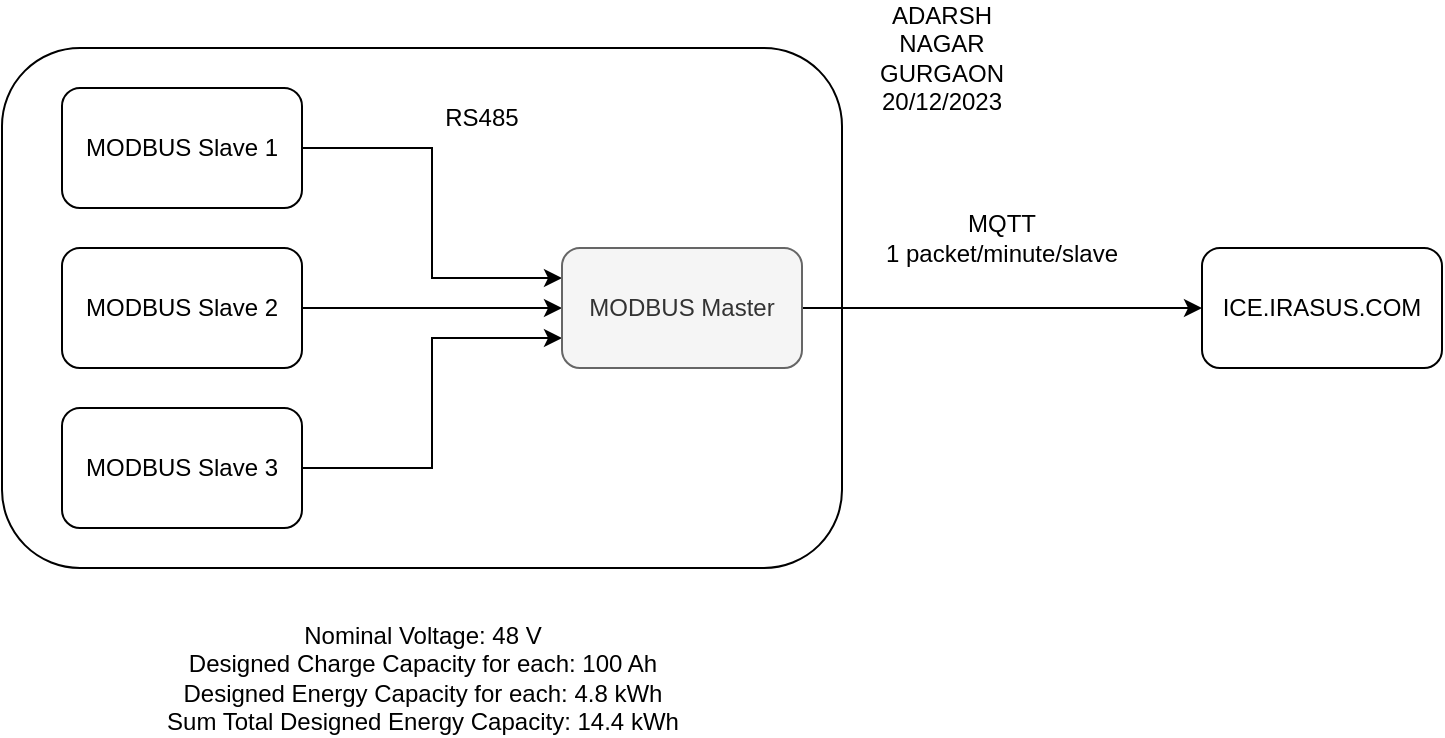 <mxfile version="24.7.6" pages="7">
  <diagram name="Page-1" id="3QhhGxkBQpz5psAdcptJ">
    <mxGraphModel dx="994" dy="552" grid="1" gridSize="10" guides="1" tooltips="1" connect="1" arrows="1" fold="1" page="1" pageScale="1" pageWidth="850" pageHeight="1100" math="0" shadow="0">
      <root>
        <mxCell id="0" />
        <mxCell id="1" parent="0" />
        <mxCell id="v6xqOVE8eYJKhtxrETZO-12" value="" style="rounded=1;whiteSpace=wrap;html=1;" parent="1" vertex="1">
          <mxGeometry x="70" y="40" width="420" height="260" as="geometry" />
        </mxCell>
        <mxCell id="v6xqOVE8eYJKhtxrETZO-6" style="edgeStyle=orthogonalEdgeStyle;rounded=0;orthogonalLoop=1;jettySize=auto;html=1;exitX=1;exitY=0.5;exitDx=0;exitDy=0;entryX=0;entryY=0.25;entryDx=0;entryDy=0;" parent="1" source="v6xqOVE8eYJKhtxrETZO-1" target="v6xqOVE8eYJKhtxrETZO-5" edge="1">
          <mxGeometry relative="1" as="geometry" />
        </mxCell>
        <mxCell id="v6xqOVE8eYJKhtxrETZO-1" value="MODBUS Slave 1" style="rounded=1;whiteSpace=wrap;html=1;" parent="1" vertex="1">
          <mxGeometry x="100" y="60" width="120" height="60" as="geometry" />
        </mxCell>
        <mxCell id="v6xqOVE8eYJKhtxrETZO-7" style="edgeStyle=orthogonalEdgeStyle;rounded=0;orthogonalLoop=1;jettySize=auto;html=1;exitX=1;exitY=0.5;exitDx=0;exitDy=0;entryX=0;entryY=0.5;entryDx=0;entryDy=0;" parent="1" source="v6xqOVE8eYJKhtxrETZO-2" target="v6xqOVE8eYJKhtxrETZO-5" edge="1">
          <mxGeometry relative="1" as="geometry" />
        </mxCell>
        <mxCell id="v6xqOVE8eYJKhtxrETZO-2" value="MODBUS Slave 2" style="rounded=1;whiteSpace=wrap;html=1;" parent="1" vertex="1">
          <mxGeometry x="100" y="140" width="120" height="60" as="geometry" />
        </mxCell>
        <mxCell id="v6xqOVE8eYJKhtxrETZO-8" style="edgeStyle=orthogonalEdgeStyle;rounded=0;orthogonalLoop=1;jettySize=auto;html=1;exitX=1;exitY=0.5;exitDx=0;exitDy=0;entryX=0;entryY=0.75;entryDx=0;entryDy=0;" parent="1" source="v6xqOVE8eYJKhtxrETZO-3" target="v6xqOVE8eYJKhtxrETZO-5" edge="1">
          <mxGeometry relative="1" as="geometry" />
        </mxCell>
        <mxCell id="v6xqOVE8eYJKhtxrETZO-3" value="MODBUS Slave 3" style="rounded=1;whiteSpace=wrap;html=1;" parent="1" vertex="1">
          <mxGeometry x="100" y="220" width="120" height="60" as="geometry" />
        </mxCell>
        <mxCell id="v6xqOVE8eYJKhtxrETZO-4" value="&lt;div&gt;Nominal Voltage: 48 V&lt;/div&gt;&lt;div&gt;Designed Charge Capacity for each: 100 Ah&lt;br&gt;Designed Energy Capacity for each: 4.8 kWh&lt;br&gt;Sum Total Designed Energy Capacity: 14.4 kWh&lt;br&gt;&lt;/div&gt;" style="text;html=1;strokeColor=none;fillColor=none;align=center;verticalAlign=middle;whiteSpace=wrap;rounded=0;" parent="1" vertex="1">
          <mxGeometry x="142.5" y="340" width="275" height="30" as="geometry" />
        </mxCell>
        <mxCell id="v6xqOVE8eYJKhtxrETZO-14" style="edgeStyle=orthogonalEdgeStyle;rounded=0;orthogonalLoop=1;jettySize=auto;html=1;exitX=1;exitY=0.5;exitDx=0;exitDy=0;entryX=0;entryY=0.5;entryDx=0;entryDy=0;" parent="1" source="v6xqOVE8eYJKhtxrETZO-5" target="v6xqOVE8eYJKhtxrETZO-13" edge="1">
          <mxGeometry relative="1" as="geometry" />
        </mxCell>
        <mxCell id="v6xqOVE8eYJKhtxrETZO-5" value="MODBUS Master" style="rounded=1;whiteSpace=wrap;html=1;fillColor=#f5f5f5;fontColor=#333333;strokeColor=#666666;" parent="1" vertex="1">
          <mxGeometry x="350" y="140" width="120" height="60" as="geometry" />
        </mxCell>
        <mxCell id="v6xqOVE8eYJKhtxrETZO-9" value="ADARSH NAGAR GURGAON&lt;br&gt;20/12/2023" style="text;html=1;strokeColor=none;fillColor=none;align=center;verticalAlign=middle;whiteSpace=wrap;rounded=0;" parent="1" vertex="1">
          <mxGeometry x="510" y="30" width="60" height="30" as="geometry" />
        </mxCell>
        <mxCell id="v6xqOVE8eYJKhtxrETZO-10" value="RS485" style="text;html=1;strokeColor=none;fillColor=none;align=center;verticalAlign=middle;whiteSpace=wrap;rounded=0;" parent="1" vertex="1">
          <mxGeometry x="280" y="60" width="60" height="30" as="geometry" />
        </mxCell>
        <mxCell id="v6xqOVE8eYJKhtxrETZO-11" value="MQTT&lt;br&gt;1 packet/minute/slave" style="text;html=1;strokeColor=none;fillColor=none;align=center;verticalAlign=middle;whiteSpace=wrap;rounded=0;" parent="1" vertex="1">
          <mxGeometry x="510" y="120" width="120" height="30" as="geometry" />
        </mxCell>
        <mxCell id="v6xqOVE8eYJKhtxrETZO-13" value="ICE.IRASUS.COM" style="rounded=1;whiteSpace=wrap;html=1;" parent="1" vertex="1">
          <mxGeometry x="670" y="140" width="120" height="60" as="geometry" />
        </mxCell>
      </root>
    </mxGraphModel>
  </diagram>
  <diagram id="GKj7Nem_HJM6tvue51V9" name="Page-2">
    <mxGraphModel dx="1050" dy="670" grid="1" gridSize="10" guides="1" tooltips="1" connect="1" arrows="1" fold="1" page="1" pageScale="1" pageWidth="850" pageHeight="1100" math="0" shadow="0">
      <root>
        <mxCell id="0" />
        <mxCell id="1" parent="0" />
        <mxCell id="guxD2Hsc-6KWcqcvzoBs-4" style="edgeStyle=orthogonalEdgeStyle;rounded=0;orthogonalLoop=1;jettySize=auto;html=1;exitX=1;exitY=0.5;exitDx=0;exitDy=0;entryX=0;entryY=0.5;entryDx=0;entryDy=0;" parent="1" source="guxD2Hsc-6KWcqcvzoBs-1" target="guxD2Hsc-6KWcqcvzoBs-2" edge="1">
          <mxGeometry relative="1" as="geometry" />
        </mxCell>
        <mxCell id="guxD2Hsc-6KWcqcvzoBs-11" style="edgeStyle=orthogonalEdgeStyle;rounded=0;orthogonalLoop=1;jettySize=auto;html=1;exitX=0.5;exitY=1;exitDx=0;exitDy=0;entryX=0;entryY=0.5;entryDx=0;entryDy=0;" parent="1" source="guxD2Hsc-6KWcqcvzoBs-1" target="guxD2Hsc-6KWcqcvzoBs-8" edge="1">
          <mxGeometry relative="1" as="geometry" />
        </mxCell>
        <mxCell id="guxD2Hsc-6KWcqcvzoBs-12" style="edgeStyle=orthogonalEdgeStyle;rounded=0;orthogonalLoop=1;jettySize=auto;html=1;exitX=0.25;exitY=1;exitDx=0;exitDy=0;entryX=0;entryY=0.5;entryDx=0;entryDy=0;" parent="1" source="guxD2Hsc-6KWcqcvzoBs-1" target="guxD2Hsc-6KWcqcvzoBs-10" edge="1">
          <mxGeometry relative="1" as="geometry" />
        </mxCell>
        <mxCell id="guxD2Hsc-6KWcqcvzoBs-1" value="Home Page:&lt;br&gt;&lt;ol&gt;&lt;li&gt;Count of assets by category&lt;br&gt;&lt;/li&gt;&lt;li&gt;Global Status Indicators&lt;/li&gt;&lt;li&gt;Faults&lt;/li&gt;&lt;li&gt;Map Locations&lt;/li&gt;&lt;li&gt;FILTERING&lt;br&gt;&lt;/li&gt;&lt;/ol&gt;" style="rounded=1;whiteSpace=wrap;html=1;" parent="1" vertex="1">
          <mxGeometry x="40" y="40" width="240" height="140" as="geometry" />
        </mxCell>
        <mxCell id="guxD2Hsc-6KWcqcvzoBs-6" style="edgeStyle=orthogonalEdgeStyle;rounded=0;orthogonalLoop=1;jettySize=auto;html=1;exitX=1;exitY=0.5;exitDx=0;exitDy=0;" parent="1" source="guxD2Hsc-6KWcqcvzoBs-2" target="guxD2Hsc-6KWcqcvzoBs-3" edge="1">
          <mxGeometry relative="1" as="geometry" />
        </mxCell>
        <mxCell id="guxD2Hsc-6KWcqcvzoBs-2" value="Individual Site" style="rounded=1;whiteSpace=wrap;html=1;" parent="1" vertex="1">
          <mxGeometry x="425" y="80" width="120" height="60" as="geometry" />
        </mxCell>
        <mxCell id="guxD2Hsc-6KWcqcvzoBs-3" value="Individual Battery Pack" style="rounded=1;whiteSpace=wrap;html=1;" parent="1" vertex="1">
          <mxGeometry x="630" y="80" width="120" height="60" as="geometry" />
        </mxCell>
        <mxCell id="guxD2Hsc-6KWcqcvzoBs-5" value="Outlier/Anomaly Detection" style="text;html=1;strokeColor=none;fillColor=none;align=center;verticalAlign=middle;whiteSpace=wrap;rounded=0;" parent="1" vertex="1">
          <mxGeometry x="320" y="70" width="60" height="30" as="geometry" />
        </mxCell>
        <mxCell id="guxD2Hsc-6KWcqcvzoBs-7" value="Drill-down" style="text;html=1;strokeColor=none;fillColor=none;align=center;verticalAlign=middle;whiteSpace=wrap;rounded=0;" parent="1" vertex="1">
          <mxGeometry x="560" y="80" width="60" height="30" as="geometry" />
        </mxCell>
        <mxCell id="guxD2Hsc-6KWcqcvzoBs-8" value="Global KPIs" style="rounded=1;whiteSpace=wrap;html=1;fillColor=#f5f5f5;fontColor=#333333;strokeColor=#666666;" parent="1" vertex="1">
          <mxGeometry x="220" y="210" width="120" height="60" as="geometry" />
        </mxCell>
        <mxCell id="guxD2Hsc-6KWcqcvzoBs-10" value="Analytical Outcomes &amp;amp; Inferences" style="rounded=1;whiteSpace=wrap;html=1;" parent="1" vertex="1">
          <mxGeometry x="220" y="290" width="120" height="60" as="geometry" />
        </mxCell>
      </root>
    </mxGraphModel>
  </diagram>
  <diagram id="7q1kEg9Vus0ldqVdGQCq" name="Page-3">
    <mxGraphModel dx="1050" dy="670" grid="1" gridSize="10" guides="1" tooltips="1" connect="1" arrows="1" fold="1" page="1" pageScale="1" pageWidth="850" pageHeight="1100" math="0" shadow="0">
      <root>
        <mxCell id="0" />
        <mxCell id="1" parent="0" />
        <mxCell id="iCmANJcciemdWOPqdZu--9" style="edgeStyle=orthogonalEdgeStyle;rounded=0;orthogonalLoop=1;jettySize=auto;html=1;exitX=1;exitY=0.5;exitDx=0;exitDy=0;entryX=0;entryY=0.5;entryDx=0;entryDy=0;" edge="1" parent="1" source="iCmANJcciemdWOPqdZu--1" target="iCmANJcciemdWOPqdZu--8">
          <mxGeometry relative="1" as="geometry" />
        </mxCell>
        <mxCell id="iCmANJcciemdWOPqdZu--1" value="snipeit__company" style="rounded=1;whiteSpace=wrap;html=1;" vertex="1" parent="1">
          <mxGeometry x="40" y="40" width="140" height="60" as="geometry" />
        </mxCell>
        <mxCell id="iCmANJcciemdWOPqdZu--16" style="edgeStyle=orthogonalEdgeStyle;rounded=0;orthogonalLoop=1;jettySize=auto;html=1;exitX=1;exitY=0.5;exitDx=0;exitDy=0;entryX=0;entryY=0.5;entryDx=0;entryDy=0;" edge="1" parent="1" source="iCmANJcciemdWOPqdZu--2" target="iCmANJcciemdWOPqdZu--11">
          <mxGeometry relative="1" as="geometry" />
        </mxCell>
        <mxCell id="iCmANJcciemdWOPqdZu--2" value="snipeit__license" style="rounded=1;whiteSpace=wrap;html=1;" vertex="1" parent="1">
          <mxGeometry x="40" y="140" width="140" height="60" as="geometry" />
        </mxCell>
        <mxCell id="iCmANJcciemdWOPqdZu--17" style="edgeStyle=orthogonalEdgeStyle;rounded=0;orthogonalLoop=1;jettySize=auto;html=1;exitX=1;exitY=0.5;exitDx=0;exitDy=0;" edge="1" parent="1" source="iCmANJcciemdWOPqdZu--3" target="iCmANJcciemdWOPqdZu--12">
          <mxGeometry relative="1" as="geometry" />
        </mxCell>
        <mxCell id="iCmANJcciemdWOPqdZu--3" value="snipeit__location" style="rounded=1;whiteSpace=wrap;html=1;" vertex="1" parent="1">
          <mxGeometry x="40" y="240" width="140" height="60" as="geometry" />
        </mxCell>
        <mxCell id="iCmANJcciemdWOPqdZu--18" style="edgeStyle=orthogonalEdgeStyle;rounded=0;orthogonalLoop=1;jettySize=auto;html=1;exitX=1;exitY=0.5;exitDx=0;exitDy=0;entryX=0;entryY=0.5;entryDx=0;entryDy=0;" edge="1" parent="1" source="iCmANJcciemdWOPqdZu--4" target="iCmANJcciemdWOPqdZu--13">
          <mxGeometry relative="1" as="geometry" />
        </mxCell>
        <mxCell id="iCmANJcciemdWOPqdZu--4" value="snipeit__manufacturer" style="rounded=1;whiteSpace=wrap;html=1;" vertex="1" parent="1">
          <mxGeometry x="40" y="340" width="140" height="60" as="geometry" />
        </mxCell>
        <mxCell id="iCmANJcciemdWOPqdZu--19" style="edgeStyle=orthogonalEdgeStyle;rounded=0;orthogonalLoop=1;jettySize=auto;html=1;exitX=1;exitY=0.5;exitDx=0;exitDy=0;entryX=0;entryY=0.5;entryDx=0;entryDy=0;" edge="1" parent="1" source="iCmANJcciemdWOPqdZu--5" target="iCmANJcciemdWOPqdZu--14">
          <mxGeometry relative="1" as="geometry" />
        </mxCell>
        <mxCell id="iCmANJcciemdWOPqdZu--5" value="snipeit__model" style="rounded=1;whiteSpace=wrap;html=1;" vertex="1" parent="1">
          <mxGeometry x="40" y="440" width="140" height="60" as="geometry" />
        </mxCell>
        <mxCell id="iCmANJcciemdWOPqdZu--20" style="edgeStyle=orthogonalEdgeStyle;rounded=0;orthogonalLoop=1;jettySize=auto;html=1;exitX=1;exitY=0.5;exitDx=0;exitDy=0;entryX=0;entryY=0.5;entryDx=0;entryDy=0;" edge="1" parent="1" source="iCmANJcciemdWOPqdZu--6" target="iCmANJcciemdWOPqdZu--15">
          <mxGeometry relative="1" as="geometry" />
        </mxCell>
        <mxCell id="iCmANJcciemdWOPqdZu--6" value="snipeit__supplier" style="rounded=1;whiteSpace=wrap;html=1;" vertex="1" parent="1">
          <mxGeometry x="40" y="540" width="140" height="60" as="geometry" />
        </mxCell>
        <mxCell id="iCmANJcciemdWOPqdZu--7" value="Tables in goodenough schema" style="text;html=1;align=center;verticalAlign=middle;whiteSpace=wrap;rounded=0;" vertex="1" parent="1">
          <mxGeometry x="20" width="180" height="30" as="geometry" />
        </mxCell>
        <mxCell id="iCmANJcciemdWOPqdZu--8" value="companies" style="rounded=1;whiteSpace=wrap;html=1;" vertex="1" parent="1">
          <mxGeometry x="400" y="40" width="120" height="60" as="geometry" />
        </mxCell>
        <mxCell id="iCmANJcciemdWOPqdZu--10" value="Trigger to insert into MariaDB foreign table" style="text;html=1;align=center;verticalAlign=middle;whiteSpace=wrap;rounded=0;" vertex="1" parent="1">
          <mxGeometry x="220" y="30" width="140" height="30" as="geometry" />
        </mxCell>
        <mxCell id="iCmANJcciemdWOPqdZu--11" value="license" style="rounded=1;whiteSpace=wrap;html=1;" vertex="1" parent="1">
          <mxGeometry x="400" y="140" width="120" height="60" as="geometry" />
        </mxCell>
        <mxCell id="iCmANJcciemdWOPqdZu--12" value="location" style="rounded=1;whiteSpace=wrap;html=1;" vertex="1" parent="1">
          <mxGeometry x="400" y="240" width="120" height="60" as="geometry" />
        </mxCell>
        <mxCell id="iCmANJcciemdWOPqdZu--13" value="manufacturer" style="rounded=1;whiteSpace=wrap;html=1;" vertex="1" parent="1">
          <mxGeometry x="400" y="340" width="120" height="60" as="geometry" />
        </mxCell>
        <mxCell id="iCmANJcciemdWOPqdZu--14" value="model" style="rounded=1;whiteSpace=wrap;html=1;" vertex="1" parent="1">
          <mxGeometry x="400" y="440" width="120" height="60" as="geometry" />
        </mxCell>
        <mxCell id="iCmANJcciemdWOPqdZu--15" value="supplier" style="rounded=1;whiteSpace=wrap;html=1;" vertex="1" parent="1">
          <mxGeometry x="400" y="540" width="120" height="60" as="geometry" />
        </mxCell>
        <mxCell id="iCmANJcciemdWOPqdZu--24" style="edgeStyle=orthogonalEdgeStyle;rounded=0;orthogonalLoop=1;jettySize=auto;html=1;exitX=1;exitY=0.25;exitDx=0;exitDy=0;entryX=0;entryY=0.5;entryDx=0;entryDy=0;" edge="1" parent="1" source="iCmANJcciemdWOPqdZu--21" target="iCmANJcciemdWOPqdZu--22">
          <mxGeometry relative="1" as="geometry" />
        </mxCell>
        <mxCell id="iCmANJcciemdWOPqdZu--25" style="edgeStyle=orthogonalEdgeStyle;rounded=0;orthogonalLoop=1;jettySize=auto;html=1;exitX=1;exitY=0.75;exitDx=0;exitDy=0;entryX=0;entryY=0.5;entryDx=0;entryDy=0;" edge="1" parent="1" source="iCmANJcciemdWOPqdZu--21" target="iCmANJcciemdWOPqdZu--23">
          <mxGeometry relative="1" as="geometry" />
        </mxCell>
        <mxCell id="iCmANJcciemdWOPqdZu--21" value="position_tracker" style="rounded=1;whiteSpace=wrap;html=1;" vertex="1" parent="1">
          <mxGeometry x="50" y="680" width="120" height="60" as="geometry" />
        </mxCell>
        <mxCell id="iCmANJcciemdWOPqdZu--22" value="Snipe-IT foreign table &quot;assets&quot;" style="rounded=1;whiteSpace=wrap;html=1;" vertex="1" parent="1">
          <mxGeometry x="390" y="640" width="140" height="60" as="geometry" />
        </mxCell>
        <mxCell id="iCmANJcciemdWOPqdZu--23" value="Traccar table &quot;tc_devices&quot;" style="rounded=1;whiteSpace=wrap;html=1;" vertex="1" parent="1">
          <mxGeometry x="390" y="720" width="140" height="60" as="geometry" />
        </mxCell>
        <mxCell id="iCmANJcciemdWOPqdZu--26" value="Default Configurations table" style="rounded=1;whiteSpace=wrap;html=1;" vertex="1" parent="1">
          <mxGeometry x="230" y="600" width="120" height="60" as="geometry" />
        </mxCell>
        <mxCell id="iCmANJcciemdWOPqdZu--31" style="edgeStyle=orthogonalEdgeStyle;rounded=0;orthogonalLoop=1;jettySize=auto;html=1;exitX=1;exitY=0.25;exitDx=0;exitDy=0;" edge="1" parent="1" source="iCmANJcciemdWOPqdZu--27" target="iCmANJcciemdWOPqdZu--29">
          <mxGeometry relative="1" as="geometry" />
        </mxCell>
        <mxCell id="iCmANJcciemdWOPqdZu--32" style="edgeStyle=orthogonalEdgeStyle;rounded=0;orthogonalLoop=1;jettySize=auto;html=1;exitX=1;exitY=0.75;exitDx=0;exitDy=0;" edge="1" parent="1" source="iCmANJcciemdWOPqdZu--27" target="iCmANJcciemdWOPqdZu--30">
          <mxGeometry relative="1" as="geometry" />
        </mxCell>
        <mxCell id="iCmANJcciemdWOPqdZu--34" style="edgeStyle=orthogonalEdgeStyle;rounded=0;orthogonalLoop=1;jettySize=auto;html=1;exitX=1;exitY=0.5;exitDx=0;exitDy=0;" edge="1" parent="1" source="iCmANJcciemdWOPqdZu--27" target="iCmANJcciemdWOPqdZu--33">
          <mxGeometry relative="1" as="geometry" />
        </mxCell>
        <mxCell id="iCmANJcciemdWOPqdZu--27" value="position_tracker__battery_pack" style="rounded=1;whiteSpace=wrap;html=1;" vertex="1" parent="1">
          <mxGeometry x="50" y="860" width="190" height="60" as="geometry" />
        </mxCell>
        <mxCell id="iCmANJcciemdWOPqdZu--29" value="Snipe-IT foreign table &quot;assets&quot;" style="rounded=1;whiteSpace=wrap;html=1;" vertex="1" parent="1">
          <mxGeometry x="390" y="820" width="140" height="60" as="geometry" />
        </mxCell>
        <mxCell id="iCmANJcciemdWOPqdZu--30" value="Traccar table &quot;tc_devices&quot;" style="rounded=1;whiteSpace=wrap;html=1;" vertex="1" parent="1">
          <mxGeometry x="390" y="900" width="140" height="60" as="geometry" />
        </mxCell>
        <mxCell id="iCmANJcciemdWOPqdZu--33" value="mapping history table for position_tracker &amp;amp; battery_pack" style="rounded=1;whiteSpace=wrap;html=1;" vertex="1" parent="1">
          <mxGeometry x="560" y="860" width="120" height="60" as="geometry" />
        </mxCell>
        <mxCell id="iCmANJcciemdWOPqdZu--35" value="battery_pack__vehicle and others" style="text;html=1;align=center;verticalAlign=middle;whiteSpace=wrap;rounded=0;" vertex="1" parent="1">
          <mxGeometry x="72.5" y="990" width="145" height="30" as="geometry" />
        </mxCell>
      </root>
    </mxGraphModel>
  </diagram>
  <diagram id="nlnc8Hm8OArvhj9-tszB" name="Page-4">
    <mxGraphModel dx="994" dy="547" grid="1" gridSize="10" guides="1" tooltips="1" connect="1" arrows="1" fold="1" page="1" pageScale="1" pageWidth="850" pageHeight="1100" math="0" shadow="0">
      <root>
        <mxCell id="0" />
        <mxCell id="1" parent="0" />
        <mxCell id="kIcqFIjKp9ICW_rgXEp5-4" style="edgeStyle=orthogonalEdgeStyle;rounded=0;orthogonalLoop=1;jettySize=auto;html=1;exitX=1;exitY=0.5;exitDx=0;exitDy=0;" parent="1" source="kIcqFIjKp9ICW_rgXEp5-1" target="kIcqFIjKp9ICW_rgXEp5-2" edge="1">
          <mxGeometry relative="1" as="geometry" />
        </mxCell>
        <mxCell id="kIcqFIjKp9ICW_rgXEp5-1" value="Vehicle OBD-II ports" style="rounded=1;whiteSpace=wrap;html=1;" parent="1" vertex="1">
          <mxGeometry x="40" y="40" width="120" height="60" as="geometry" />
        </mxCell>
        <mxCell id="kIcqFIjKp9ICW_rgXEp5-6" style="edgeStyle=orthogonalEdgeStyle;rounded=0;orthogonalLoop=1;jettySize=auto;html=1;exitX=1;exitY=0.5;exitDx=0;exitDy=0;" parent="1" source="kIcqFIjKp9ICW_rgXEp5-2" target="kIcqFIjKp9ICW_rgXEp5-5" edge="1">
          <mxGeometry relative="1" as="geometry" />
        </mxCell>
        <mxCell id="kIcqFIjKp9ICW_rgXEp5-2" value="TrakMate TCU500" style="rounded=1;whiteSpace=wrap;html=1;" parent="1" vertex="1">
          <mxGeometry x="240" y="40" width="120" height="60" as="geometry" />
        </mxCell>
        <mxCell id="kIcqFIjKp9ICW_rgXEp5-3" value="Filtering of CAN IDs" style="text;html=1;align=center;verticalAlign=middle;whiteSpace=wrap;rounded=0;" parent="1" vertex="1">
          <mxGeometry x="270" y="120" width="60" height="30" as="geometry" />
        </mxCell>
        <mxCell id="kIcqFIjKp9ICW_rgXEp5-5" value="ecobolt.jbmgroup.com" style="rounded=1;whiteSpace=wrap;html=1;" parent="1" vertex="1">
          <mxGeometry x="440" y="40" width="150" height="60" as="geometry" />
        </mxCell>
      </root>
    </mxGraphModel>
  </diagram>
  <diagram id="rW48HQzG67SasXG7nA6l" name="Page-5">
    <mxGraphModel dx="994" dy="547" grid="1" gridSize="10" guides="1" tooltips="1" connect="1" arrows="1" fold="1" page="1" pageScale="1" pageWidth="850" pageHeight="1100" math="0" shadow="0">
      <root>
        <mxCell id="0" />
        <mxCell id="1" parent="0" />
        <mxCell id="0L_P0J7YJ_paLRAZy7a3-3" style="edgeStyle=orthogonalEdgeStyle;rounded=0;orthogonalLoop=1;jettySize=auto;html=1;exitX=1;exitY=0.5;exitDx=0;exitDy=0;entryX=0;entryY=0.5;entryDx=0;entryDy=0;" edge="1" parent="1" source="0L_P0J7YJ_paLRAZy7a3-1" target="0L_P0J7YJ_paLRAZy7a3-2">
          <mxGeometry relative="1" as="geometry" />
        </mxCell>
        <mxCell id="0L_P0J7YJ_paLRAZy7a3-1" value="Client SPOC sends information related to an issue" style="rounded=1;whiteSpace=wrap;html=1;" vertex="1" parent="1">
          <mxGeometry x="40" y="40" width="120" height="60" as="geometry" />
        </mxCell>
        <mxCell id="0L_P0J7YJ_paLRAZy7a3-5" style="edgeStyle=orthogonalEdgeStyle;rounded=0;orthogonalLoop=1;jettySize=auto;html=1;exitX=1;exitY=0.5;exitDx=0;exitDy=0;" edge="1" parent="1" source="0L_P0J7YJ_paLRAZy7a3-2" target="0L_P0J7YJ_paLRAZy7a3-4">
          <mxGeometry relative="1" as="geometry" />
        </mxCell>
        <mxCell id="0L_P0J7YJ_paLRAZy7a3-2" value="Irasus will create a new ticket and evaluate the information provided" style="rounded=1;whiteSpace=wrap;html=1;" vertex="1" parent="1">
          <mxGeometry x="240" y="40" width="120" height="60" as="geometry" />
        </mxCell>
        <mxCell id="0L_P0J7YJ_paLRAZy7a3-8" style="edgeStyle=orthogonalEdgeStyle;rounded=0;orthogonalLoop=1;jettySize=auto;html=1;exitX=0.5;exitY=1;exitDx=0;exitDy=0;entryX=0.5;entryY=0;entryDx=0;entryDy=0;" edge="1" parent="1" source="0L_P0J7YJ_paLRAZy7a3-4" target="0L_P0J7YJ_paLRAZy7a3-7">
          <mxGeometry relative="1" as="geometry" />
        </mxCell>
        <mxCell id="0L_P0J7YJ_paLRAZy7a3-12" style="edgeStyle=orthogonalEdgeStyle;rounded=0;orthogonalLoop=1;jettySize=auto;html=1;exitX=0.5;exitY=1;exitDx=0;exitDy=0;entryX=0.5;entryY=0;entryDx=0;entryDy=0;" edge="1" parent="1" source="0L_P0J7YJ_paLRAZy7a3-4" target="0L_P0J7YJ_paLRAZy7a3-11">
          <mxGeometry relative="1" as="geometry" />
        </mxCell>
        <mxCell id="0L_P0J7YJ_paLRAZy7a3-4" value="Once the information received is unambiguous, complete and accurate, the &quot;Issue Report&quot; shall be created. At this stage, Irasus will determine the relevant help topic" style="rounded=1;whiteSpace=wrap;html=1;" vertex="1" parent="1">
          <mxGeometry x="440" y="40" width="330" height="60" as="geometry" />
        </mxCell>
        <mxCell id="0L_P0J7YJ_paLRAZy7a3-6" value="Status = CREATED" style="text;html=1;align=center;verticalAlign=middle;whiteSpace=wrap;rounded=0;" vertex="1" parent="1">
          <mxGeometry x="370" y="100" width="60" height="30" as="geometry" />
        </mxCell>
        <mxCell id="0L_P0J7YJ_paLRAZy7a3-15" style="edgeStyle=orthogonalEdgeStyle;rounded=0;orthogonalLoop=1;jettySize=auto;html=1;exitX=0.5;exitY=1;exitDx=0;exitDy=0;" edge="1" parent="1" source="0L_P0J7YJ_paLRAZy7a3-7" target="0L_P0J7YJ_paLRAZy7a3-14">
          <mxGeometry relative="1" as="geometry" />
        </mxCell>
        <mxCell id="0L_P0J7YJ_paLRAZy7a3-7" value="Do RCA of the problem" style="rounded=1;whiteSpace=wrap;html=1;" vertex="1" parent="1">
          <mxGeometry x="440" y="240" width="120" height="60" as="geometry" />
        </mxCell>
        <mxCell id="0L_P0J7YJ_paLRAZy7a3-9" value="Status = INFO VERFIED" style="text;html=1;align=center;verticalAlign=middle;whiteSpace=wrap;rounded=0;" vertex="1" parent="1">
          <mxGeometry x="490" y="110" width="60" height="30" as="geometry" />
        </mxCell>
        <mxCell id="0L_P0J7YJ_paLRAZy7a3-10" value="Help Topic = &quot;Report a Problem&quot;" style="text;html=1;align=center;verticalAlign=middle;whiteSpace=wrap;rounded=0;" vertex="1" parent="1">
          <mxGeometry x="510" y="180" width="100" height="30" as="geometry" />
        </mxCell>
        <mxCell id="0L_P0J7YJ_paLRAZy7a3-18" style="edgeStyle=orthogonalEdgeStyle;rounded=0;orthogonalLoop=1;jettySize=auto;html=1;exitX=0.5;exitY=1;exitDx=0;exitDy=0;entryX=0.5;entryY=0;entryDx=0;entryDy=0;" edge="1" parent="1" source="0L_P0J7YJ_paLRAZy7a3-11" target="0L_P0J7YJ_paLRAZy7a3-17">
          <mxGeometry relative="1" as="geometry" />
        </mxCell>
        <mxCell id="0L_P0J7YJ_paLRAZy7a3-11" value="Do the activity mentioned in the ticket" style="rounded=1;whiteSpace=wrap;html=1;" vertex="1" parent="1">
          <mxGeometry x="660" y="240" width="120" height="60" as="geometry" />
        </mxCell>
        <mxCell id="0L_P0J7YJ_paLRAZy7a3-13" value="Help Topic = &quot;Support Tasks&quot;" style="text;html=1;align=center;verticalAlign=middle;whiteSpace=wrap;rounded=0;" vertex="1" parent="1">
          <mxGeometry x="640" y="180" width="60" height="30" as="geometry" />
        </mxCell>
        <mxCell id="0L_P0J7YJ_paLRAZy7a3-26" style="edgeStyle=orthogonalEdgeStyle;rounded=0;orthogonalLoop=1;jettySize=auto;html=1;exitX=0.5;exitY=1;exitDx=0;exitDy=0;entryX=0.5;entryY=0;entryDx=0;entryDy=0;" edge="1" parent="1" source="0L_P0J7YJ_paLRAZy7a3-14" target="0L_P0J7YJ_paLRAZy7a3-25">
          <mxGeometry relative="1" as="geometry" />
        </mxCell>
        <mxCell id="0L_P0J7YJ_paLRAZy7a3-14" value="Work on the resolution (track using Asana &amp;amp; GitHub)" style="rounded=1;whiteSpace=wrap;html=1;" vertex="1" parent="1">
          <mxGeometry x="440" y="400" width="120" height="60" as="geometry" />
        </mxCell>
        <mxCell id="0L_P0J7YJ_paLRAZy7a3-16" value="Status = R.C.A. COMPLETED" style="text;html=1;align=center;verticalAlign=middle;whiteSpace=wrap;rounded=0;" vertex="1" parent="1">
          <mxGeometry x="520" y="320" width="60" height="30" as="geometry" />
        </mxCell>
        <mxCell id="0L_P0J7YJ_paLRAZy7a3-20" style="edgeStyle=orthogonalEdgeStyle;rounded=0;orthogonalLoop=1;jettySize=auto;html=1;exitX=0.5;exitY=1;exitDx=0;exitDy=0;entryX=0.5;entryY=0;entryDx=0;entryDy=0;" edge="1" parent="1" source="0L_P0J7YJ_paLRAZy7a3-17" target="0L_P0J7YJ_paLRAZy7a3-19">
          <mxGeometry relative="1" as="geometry" />
        </mxCell>
        <mxCell id="0L_P0J7YJ_paLRAZy7a3-17" value="Internal verification of the activity completion" style="rounded=1;whiteSpace=wrap;html=1;" vertex="1" parent="1">
          <mxGeometry x="660" y="330" width="120" height="60" as="geometry" />
        </mxCell>
        <mxCell id="0L_P0J7YJ_paLRAZy7a3-23" style="edgeStyle=orthogonalEdgeStyle;rounded=0;orthogonalLoop=1;jettySize=auto;html=1;exitX=0.5;exitY=1;exitDx=0;exitDy=0;entryX=0.5;entryY=0;entryDx=0;entryDy=0;" edge="1" parent="1" source="0L_P0J7YJ_paLRAZy7a3-19" target="0L_P0J7YJ_paLRAZy7a3-22">
          <mxGeometry relative="1" as="geometry" />
        </mxCell>
        <mxCell id="0L_P0J7YJ_paLRAZy7a3-19" value="Inform the client SPOC of the completion" style="rounded=1;whiteSpace=wrap;html=1;" vertex="1" parent="1">
          <mxGeometry x="660" y="510" width="120" height="60" as="geometry" />
        </mxCell>
        <mxCell id="0L_P0J7YJ_paLRAZy7a3-21" value="Status = ACTIVITY COMPLETED" style="text;html=1;align=center;verticalAlign=middle;whiteSpace=wrap;rounded=0;" vertex="1" parent="1">
          <mxGeometry x="740" y="415" width="60" height="30" as="geometry" />
        </mxCell>
        <mxCell id="0L_P0J7YJ_paLRAZy7a3-22" value="Receive confirmation from the client SPOC of the closure" style="rounded=1;whiteSpace=wrap;html=1;" vertex="1" parent="1">
          <mxGeometry x="660" y="640" width="120" height="60" as="geometry" />
        </mxCell>
        <mxCell id="0L_P0J7YJ_paLRAZy7a3-24" value="Status = CLOSURE CONFIRMED" style="text;html=1;align=center;verticalAlign=middle;whiteSpace=wrap;rounded=0;" vertex="1" parent="1">
          <mxGeometry x="690" y="720" width="60" height="30" as="geometry" />
        </mxCell>
        <mxCell id="0L_P0J7YJ_paLRAZy7a3-30" style="edgeStyle=orthogonalEdgeStyle;rounded=0;orthogonalLoop=1;jettySize=auto;html=1;exitX=1;exitY=0.5;exitDx=0;exitDy=0;entryX=0;entryY=0.5;entryDx=0;entryDy=0;" edge="1" parent="1" source="0L_P0J7YJ_paLRAZy7a3-25" target="0L_P0J7YJ_paLRAZy7a3-19">
          <mxGeometry relative="1" as="geometry" />
        </mxCell>
        <mxCell id="0L_P0J7YJ_paLRAZy7a3-25" value="Internal verification of the problem resolution" style="rounded=1;whiteSpace=wrap;html=1;" vertex="1" parent="1">
          <mxGeometry x="440" y="510" width="120" height="60" as="geometry" />
        </mxCell>
        <mxCell id="0L_P0J7YJ_paLRAZy7a3-31" value="Status = ISSUE RESOLVED" style="text;html=1;align=center;verticalAlign=middle;whiteSpace=wrap;rounded=0;" vertex="1" parent="1">
          <mxGeometry x="570" y="560" width="60" height="30" as="geometry" />
        </mxCell>
      </root>
    </mxGraphModel>
  </diagram>
  <diagram id="wcKBGlI60sOiWoaF-ISU" name="Page-6">
    <mxGraphModel dx="994" dy="552" grid="1" gridSize="10" guides="1" tooltips="1" connect="1" arrows="1" fold="1" page="1" pageScale="1" pageWidth="850" pageHeight="1100" math="0" shadow="0">
      <root>
        <mxCell id="0" />
        <mxCell id="1" parent="0" />
        <mxCell id="CkFnUjtqZcCK2dlyxdUR-12" value="" style="group" vertex="1" connectable="0" parent="1">
          <mxGeometry x="20" y="20" width="360" height="300" as="geometry" />
        </mxCell>
        <mxCell id="CkFnUjtqZcCK2dlyxdUR-1" value="&lt;div&gt;&lt;i&gt;&lt;b&gt;IRASUS&#39;&lt;/b&gt;&lt;/i&gt;&lt;/div&gt;&lt;div&gt;&lt;i&gt;&lt;b&gt;IoT Platform&lt;/b&gt;&lt;/i&gt;&lt;/div&gt;" style="rounded=1;whiteSpace=wrap;html=1;fillColor=none;fontColor=#333333;strokeColor=none;" vertex="1" parent="CkFnUjtqZcCK2dlyxdUR-12">
          <mxGeometry x="120" width="120" height="60" as="geometry" />
        </mxCell>
        <mxCell id="CkFnUjtqZcCK2dlyxdUR-2" value="&lt;div&gt;&lt;b&gt;&lt;i&gt;Customer&#39;s&lt;/i&gt;&lt;/b&gt;&lt;/div&gt;&lt;div&gt;&lt;b&gt;&lt;i&gt;IoT Platform&lt;/i&gt;&lt;/b&gt;&lt;/div&gt;" style="rounded=1;whiteSpace=wrap;html=1;fillColor=none;strokeColor=none;fontColor=#333333;" vertex="1" parent="CkFnUjtqZcCK2dlyxdUR-12">
          <mxGeometry x="240" width="120" height="60" as="geometry" />
        </mxCell>
        <mxCell id="CkFnUjtqZcCK2dlyxdUR-3" value="&lt;div&gt;&lt;b&gt;&lt;i&gt;IRASUS&#39;&lt;/i&gt;&lt;/b&gt;&lt;/div&gt;&lt;div&gt;&lt;b&gt;&lt;i&gt;Telematics Hardware&lt;/i&gt;&lt;/b&gt;&lt;/div&gt;" style="rounded=1;whiteSpace=wrap;html=1;fillColor=none;fontColor=#333333;strokeColor=none;" vertex="1" parent="CkFnUjtqZcCK2dlyxdUR-12">
          <mxGeometry y="90" width="120" height="60" as="geometry" />
        </mxCell>
        <mxCell id="CkFnUjtqZcCK2dlyxdUR-4" value="&lt;font style=&quot;font-size: 16px;&quot;&gt;Model A&lt;/font&gt;" style="rounded=1;whiteSpace=wrap;html=1;fillColor=#60a917;strokeColor=#2D7600;fontColor=#ffffff;" vertex="1" parent="CkFnUjtqZcCK2dlyxdUR-12">
          <mxGeometry x="120" y="60" width="120" height="120" as="geometry" />
        </mxCell>
        <mxCell id="CkFnUjtqZcCK2dlyxdUR-5" value="&lt;font style=&quot;font-size: 16px;&quot;&gt;N/A&lt;/font&gt;" style="rounded=1;whiteSpace=wrap;html=1;strokeColor=default;dashed=1;" vertex="1" parent="CkFnUjtqZcCK2dlyxdUR-12">
          <mxGeometry x="240" y="60" width="120" height="120" as="geometry" />
        </mxCell>
        <mxCell id="CkFnUjtqZcCK2dlyxdUR-6" value="&lt;b&gt;&lt;i&gt;Customer&#39;s Telematics Hardware&lt;/i&gt;&lt;/b&gt;" style="rounded=1;whiteSpace=wrap;html=1;fillColor=none;fontColor=#333333;strokeColor=none;" vertex="1" parent="CkFnUjtqZcCK2dlyxdUR-12">
          <mxGeometry y="210" width="120" height="60" as="geometry" />
        </mxCell>
        <mxCell id="CkFnUjtqZcCK2dlyxdUR-7" value="&lt;font color=&quot;#ffffff&quot; style=&quot;font-size: 16px;&quot;&gt;Model B&lt;/font&gt;" style="rounded=1;whiteSpace=wrap;html=1;fillColor=#f0a30a;fontColor=#000000;strokeColor=#BD7000;" vertex="1" parent="CkFnUjtqZcCK2dlyxdUR-12">
          <mxGeometry x="120" y="180" width="120" height="120" as="geometry" />
        </mxCell>
        <mxCell id="CkFnUjtqZcCK2dlyxdUR-8" value="&lt;font style=&quot;font-size: 16px;&quot;&gt;Model C&lt;/font&gt;" style="rounded=1;whiteSpace=wrap;html=1;fillColor=#e51400;fontColor=#ffffff;strokeColor=#B20000;" vertex="1" parent="CkFnUjtqZcCK2dlyxdUR-12">
          <mxGeometry x="240" y="180" width="120" height="120" as="geometry" />
        </mxCell>
        <mxCell id="CkFnUjtqZcCK2dlyxdUR-9" value="" style="endArrow=none;html=1;rounded=0;entryX=1;entryY=0;entryDx=0;entryDy=0;" edge="1" parent="CkFnUjtqZcCK2dlyxdUR-12" target="CkFnUjtqZcCK2dlyxdUR-8">
          <mxGeometry width="50" height="50" relative="1" as="geometry">
            <mxPoint x="20" y="180" as="sourcePoint" />
            <mxPoint x="-50" y="150" as="targetPoint" />
          </mxGeometry>
        </mxCell>
        <mxCell id="CkFnUjtqZcCK2dlyxdUR-10" value="" style="endArrow=none;html=1;rounded=0;exitX=0;exitY=1;exitDx=0;exitDy=0;" edge="1" parent="CkFnUjtqZcCK2dlyxdUR-12" source="CkFnUjtqZcCK2dlyxdUR-8">
          <mxGeometry width="50" height="50" relative="1" as="geometry">
            <mxPoint x="240" y="60" as="sourcePoint" />
            <mxPoint x="240" as="targetPoint" />
          </mxGeometry>
        </mxCell>
      </root>
    </mxGraphModel>
  </diagram>
  <diagram id="0fIEwuHaH2EJN78m5WCG" name="Page-7">
    <mxGraphModel dx="994" dy="552" grid="1" gridSize="10" guides="1" tooltips="1" connect="1" arrows="1" fold="1" page="1" pageScale="1" pageWidth="850" pageHeight="1100" math="0" shadow="0">
      <root>
        <mxCell id="0" />
        <mxCell id="1" parent="0" />
      </root>
    </mxGraphModel>
  </diagram>
</mxfile>
